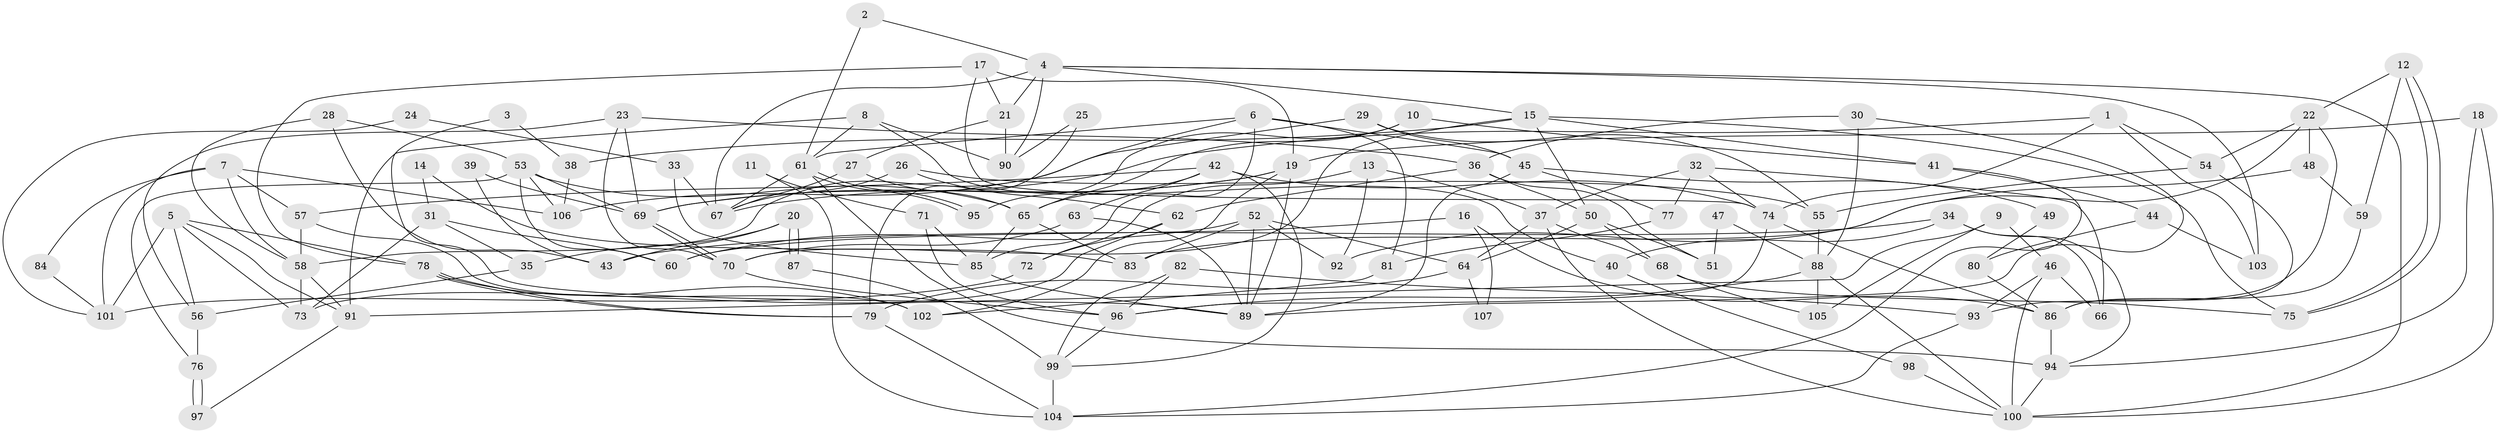 // Generated by graph-tools (version 1.1) at 2025/15/03/09/25 04:15:01]
// undirected, 107 vertices, 214 edges
graph export_dot {
graph [start="1"]
  node [color=gray90,style=filled];
  1;
  2;
  3;
  4;
  5;
  6;
  7;
  8;
  9;
  10;
  11;
  12;
  13;
  14;
  15;
  16;
  17;
  18;
  19;
  20;
  21;
  22;
  23;
  24;
  25;
  26;
  27;
  28;
  29;
  30;
  31;
  32;
  33;
  34;
  35;
  36;
  37;
  38;
  39;
  40;
  41;
  42;
  43;
  44;
  45;
  46;
  47;
  48;
  49;
  50;
  51;
  52;
  53;
  54;
  55;
  56;
  57;
  58;
  59;
  60;
  61;
  62;
  63;
  64;
  65;
  66;
  67;
  68;
  69;
  70;
  71;
  72;
  73;
  74;
  75;
  76;
  77;
  78;
  79;
  80;
  81;
  82;
  83;
  84;
  85;
  86;
  87;
  88;
  89;
  90;
  91;
  92;
  93;
  94;
  95;
  96;
  97;
  98;
  99;
  100;
  101;
  102;
  103;
  104;
  105;
  106;
  107;
  1 -- 74;
  1 -- 69;
  1 -- 54;
  1 -- 103;
  2 -- 4;
  2 -- 61;
  3 -- 38;
  3 -- 89;
  4 -- 100;
  4 -- 21;
  4 -- 15;
  4 -- 67;
  4 -- 90;
  4 -- 103;
  5 -- 73;
  5 -- 78;
  5 -- 56;
  5 -- 91;
  5 -- 101;
  6 -- 58;
  6 -- 61;
  6 -- 45;
  6 -- 81;
  6 -- 85;
  7 -- 58;
  7 -- 57;
  7 -- 84;
  7 -- 101;
  7 -- 106;
  8 -- 61;
  8 -- 91;
  8 -- 40;
  8 -- 90;
  9 -- 46;
  9 -- 105;
  9 -- 91;
  10 -- 41;
  10 -- 65;
  10 -- 95;
  11 -- 71;
  11 -- 104;
  12 -- 22;
  12 -- 75;
  12 -- 75;
  12 -- 59;
  13 -- 92;
  13 -- 37;
  13 -- 72;
  14 -- 31;
  14 -- 83;
  15 -- 70;
  15 -- 38;
  15 -- 41;
  15 -- 50;
  15 -- 75;
  16 -- 86;
  16 -- 60;
  16 -- 107;
  17 -- 19;
  17 -- 74;
  17 -- 21;
  17 -- 78;
  18 -- 19;
  18 -- 100;
  18 -- 94;
  19 -- 67;
  19 -- 102;
  19 -- 69;
  19 -- 89;
  20 -- 43;
  20 -- 87;
  20 -- 87;
  20 -- 35;
  21 -- 90;
  21 -- 27;
  22 -- 93;
  22 -- 54;
  22 -- 48;
  22 -- 92;
  23 -- 69;
  23 -- 56;
  23 -- 36;
  23 -- 70;
  24 -- 101;
  24 -- 33;
  25 -- 90;
  25 -- 79;
  26 -- 67;
  26 -- 62;
  26 -- 55;
  27 -- 67;
  27 -- 65;
  28 -- 53;
  28 -- 58;
  28 -- 43;
  29 -- 45;
  29 -- 106;
  29 -- 55;
  30 -- 88;
  30 -- 89;
  30 -- 36;
  31 -- 60;
  31 -- 35;
  31 -- 73;
  32 -- 37;
  32 -- 77;
  32 -- 66;
  32 -- 74;
  33 -- 85;
  33 -- 67;
  34 -- 66;
  34 -- 94;
  34 -- 40;
  34 -- 43;
  35 -- 56;
  36 -- 50;
  36 -- 51;
  36 -- 62;
  37 -- 68;
  37 -- 64;
  37 -- 100;
  38 -- 106;
  39 -- 69;
  39 -- 43;
  40 -- 98;
  41 -- 104;
  41 -- 44;
  42 -- 74;
  42 -- 65;
  42 -- 57;
  42 -- 63;
  42 -- 99;
  44 -- 103;
  44 -- 80;
  45 -- 89;
  45 -- 49;
  45 -- 77;
  46 -- 93;
  46 -- 100;
  46 -- 66;
  47 -- 51;
  47 -- 88;
  48 -- 59;
  48 -- 83;
  49 -- 80;
  50 -- 51;
  50 -- 64;
  50 -- 68;
  52 -- 83;
  52 -- 89;
  52 -- 60;
  52 -- 64;
  52 -- 92;
  53 -- 69;
  53 -- 65;
  53 -- 60;
  53 -- 76;
  53 -- 106;
  54 -- 55;
  54 -- 86;
  55 -- 88;
  56 -- 76;
  57 -- 58;
  57 -- 102;
  58 -- 91;
  58 -- 73;
  59 -- 86;
  61 -- 95;
  61 -- 95;
  61 -- 94;
  61 -- 67;
  62 -- 72;
  62 -- 73;
  63 -- 70;
  63 -- 89;
  64 -- 79;
  64 -- 107;
  65 -- 85;
  65 -- 83;
  68 -- 75;
  68 -- 105;
  69 -- 70;
  69 -- 70;
  70 -- 96;
  71 -- 96;
  71 -- 85;
  72 -- 101;
  74 -- 96;
  74 -- 86;
  76 -- 97;
  76 -- 97;
  77 -- 81;
  78 -- 79;
  78 -- 79;
  78 -- 102;
  79 -- 104;
  80 -- 86;
  81 -- 102;
  82 -- 96;
  82 -- 99;
  82 -- 93;
  84 -- 101;
  85 -- 89;
  86 -- 94;
  87 -- 99;
  88 -- 100;
  88 -- 96;
  88 -- 105;
  91 -- 97;
  93 -- 104;
  94 -- 100;
  96 -- 99;
  98 -- 100;
  99 -- 104;
}
